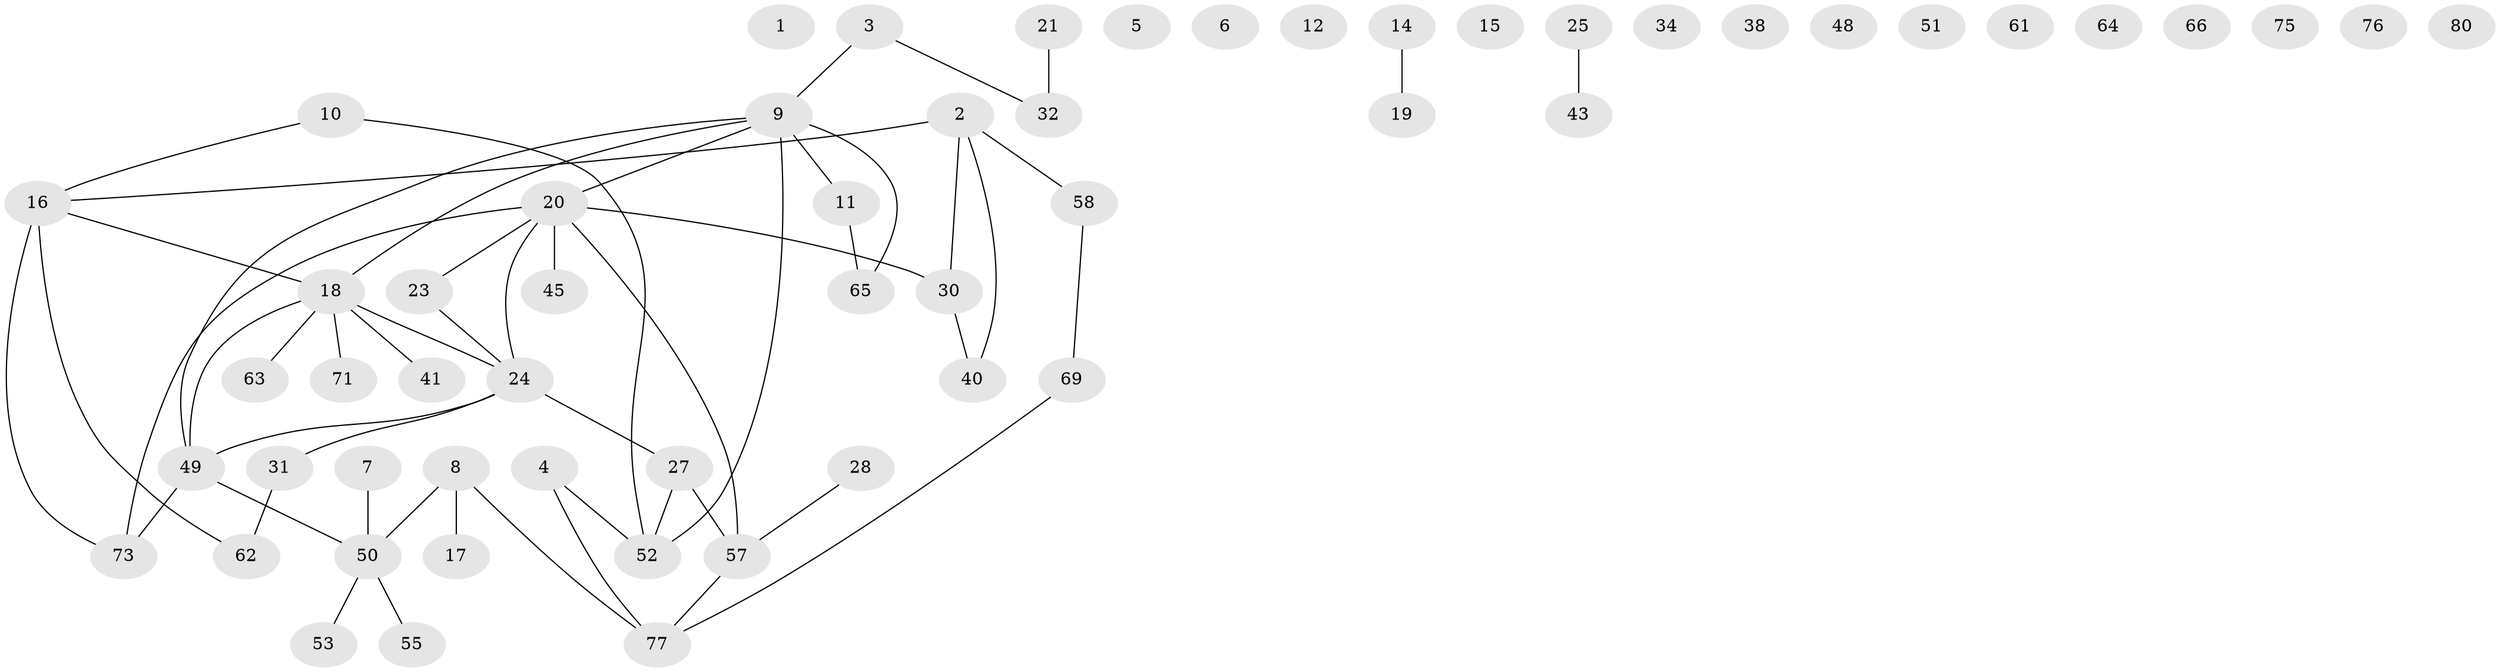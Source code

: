 // Generated by graph-tools (version 1.1) at 2025/23/03/03/25 07:23:26]
// undirected, 56 vertices, 54 edges
graph export_dot {
graph [start="1"]
  node [color=gray90,style=filled];
  1 [super="+39"];
  2 [super="+13"];
  3;
  4 [super="+42"];
  5;
  6;
  7;
  8 [super="+33"];
  9 [super="+74"];
  10 [super="+59"];
  11 [super="+35"];
  12;
  14 [super="+47"];
  15;
  16 [super="+44"];
  17 [super="+22"];
  18 [super="+29"];
  19;
  20 [super="+70"];
  21;
  23 [super="+26"];
  24 [super="+37"];
  25;
  27;
  28;
  30 [super="+36"];
  31 [super="+60"];
  32 [super="+67"];
  34;
  38;
  40;
  41;
  43 [super="+46"];
  45;
  48;
  49 [super="+56"];
  50 [super="+72"];
  51;
  52 [super="+54"];
  53 [super="+81"];
  55;
  57 [super="+68"];
  58 [super="+79"];
  61;
  62;
  63;
  64;
  65;
  66;
  69;
  71;
  73;
  75;
  76;
  77 [super="+78"];
  80;
  2 -- 40;
  2 -- 30 [weight=2];
  2 -- 16;
  2 -- 58;
  3 -- 9;
  3 -- 32;
  4 -- 77;
  4 -- 52;
  7 -- 50;
  8 -- 17;
  8 -- 50;
  8 -- 77;
  9 -- 49;
  9 -- 65;
  9 -- 18;
  9 -- 52;
  9 -- 11;
  9 -- 20;
  10 -- 52;
  10 -- 16;
  11 -- 65;
  14 -- 19;
  16 -- 73;
  16 -- 18;
  16 -- 62;
  18 -- 41;
  18 -- 71;
  18 -- 63;
  18 -- 49;
  18 -- 24;
  20 -- 24;
  20 -- 45;
  20 -- 73;
  20 -- 30;
  20 -- 23;
  20 -- 57;
  21 -- 32;
  23 -- 24;
  24 -- 27;
  24 -- 49 [weight=2];
  24 -- 31;
  25 -- 43;
  27 -- 52;
  27 -- 57;
  28 -- 57;
  30 -- 40;
  31 -- 62;
  49 -- 73;
  49 -- 50;
  50 -- 53;
  50 -- 55;
  57 -- 77;
  58 -- 69;
  69 -- 77;
}
